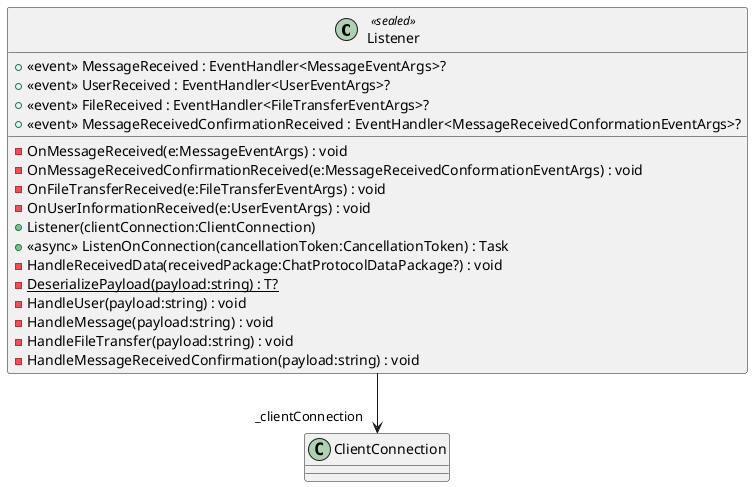 @startuml
class Listener <<sealed>> {
    +  <<event>> MessageReceived : EventHandler<MessageEventArgs>? 
    +  <<event>> UserReceived : EventHandler<UserEventArgs>? 
    +  <<event>> FileReceived : EventHandler<FileTransferEventArgs>? 
    +  <<event>> MessageReceivedConfirmationReceived : EventHandler<MessageReceivedConformationEventArgs>? 
    - OnMessageReceived(e:MessageEventArgs) : void
    - OnMessageReceivedConfirmationReceived(e:MessageReceivedConformationEventArgs) : void
    - OnFileTransferReceived(e:FileTransferEventArgs) : void
    - OnUserInformationReceived(e:UserEventArgs) : void
    + Listener(clientConnection:ClientConnection)
    + <<async>> ListenOnConnection(cancellationToken:CancellationToken) : Task
    - HandleReceivedData(receivedPackage:ChatProtocolDataPackage?) : void
    - {static} DeserializePayload(payload:string) : T?
    - HandleUser(payload:string) : void
    - HandleMessage(payload:string) : void
    - HandleFileTransfer(payload:string) : void
    - HandleMessageReceivedConfirmation(payload:string) : void
}
Listener --> "_clientConnection" ClientConnection
@enduml

